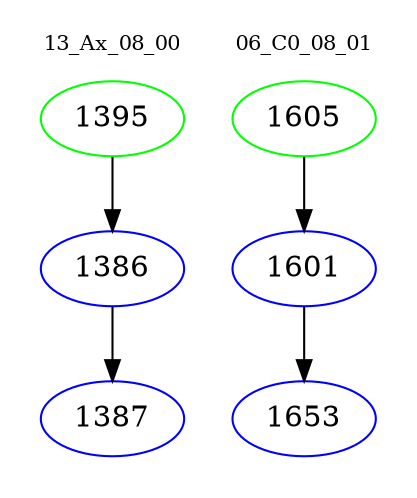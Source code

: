 digraph{
subgraph cluster_0 {
color = white
label = "13_Ax_08_00";
fontsize=10;
T0_1395 [label="1395", color="green"]
T0_1395 -> T0_1386 [color="black"]
T0_1386 [label="1386", color="blue"]
T0_1386 -> T0_1387 [color="black"]
T0_1387 [label="1387", color="blue"]
}
subgraph cluster_1 {
color = white
label = "06_C0_08_01";
fontsize=10;
T1_1605 [label="1605", color="green"]
T1_1605 -> T1_1601 [color="black"]
T1_1601 [label="1601", color="blue"]
T1_1601 -> T1_1653 [color="black"]
T1_1653 [label="1653", color="blue"]
}
}
